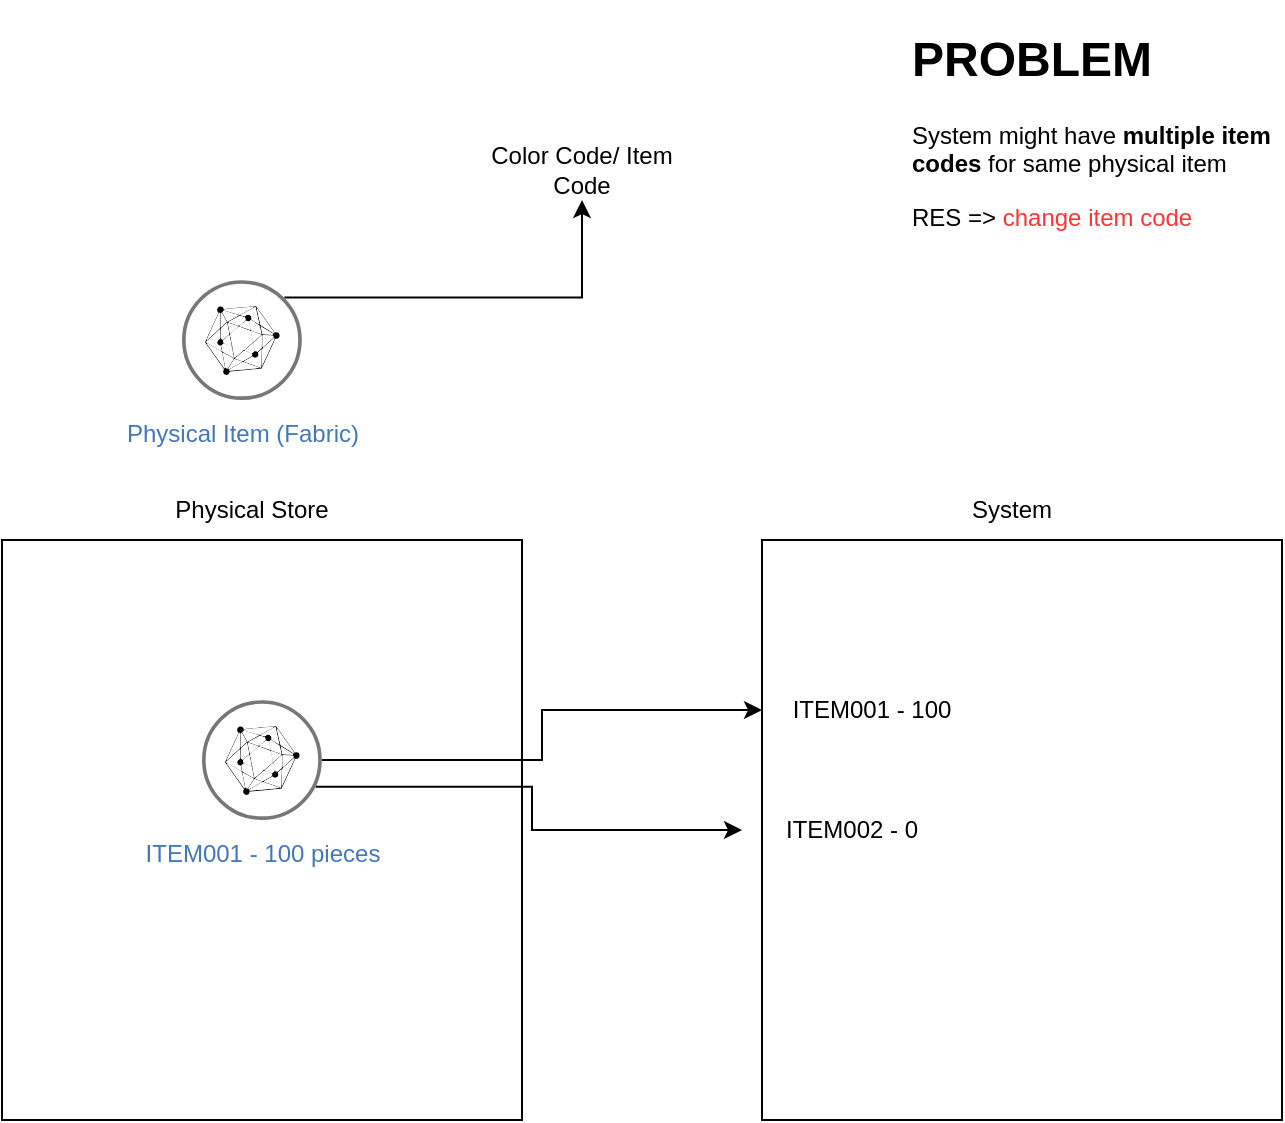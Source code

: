 <mxfile version="19.0.0" type="github">
  <diagram id="tRerCtz_TizGKk7SCCyK" name="Page-1">
    <mxGraphModel dx="786" dy="448" grid="1" gridSize="10" guides="1" tooltips="1" connect="1" arrows="1" fold="1" page="1" pageScale="1" pageWidth="850" pageHeight="1100" math="0" shadow="0">
      <root>
        <mxCell id="0" />
        <mxCell id="1" parent="0" />
        <mxCell id="UhZU4S5h7tRamJm1dl9O-3" style="edgeStyle=orthogonalEdgeStyle;rounded=0;orthogonalLoop=1;jettySize=auto;html=1;exitX=1;exitY=0;exitDx=0;exitDy=0;" edge="1" parent="1" source="UhZU4S5h7tRamJm1dl9O-1" target="UhZU4S5h7tRamJm1dl9O-2">
          <mxGeometry relative="1" as="geometry" />
        </mxCell>
        <mxCell id="UhZU4S5h7tRamJm1dl9O-1" value="Physical Item (Fabric)" style="aspect=fixed;perimeter=ellipsePerimeter;html=1;align=center;shadow=0;dashed=0;fontColor=#4277BB;labelBackgroundColor=#ffffff;fontSize=12;spacingTop=3;image;image=img/lib/ibm/blockchain/hyperledger_fabric.svg;" vertex="1" parent="1">
          <mxGeometry x="150" y="540" width="60" height="60" as="geometry" />
        </mxCell>
        <mxCell id="UhZU4S5h7tRamJm1dl9O-2" value="Color Code/ Item Code" style="text;html=1;strokeColor=none;fillColor=none;align=center;verticalAlign=middle;whiteSpace=wrap;rounded=0;" vertex="1" parent="1">
          <mxGeometry x="290" y="470" width="120" height="30" as="geometry" />
        </mxCell>
        <mxCell id="UhZU4S5h7tRamJm1dl9O-4" value="" style="rounded=0;whiteSpace=wrap;html=1;" vertex="1" parent="1">
          <mxGeometry x="60" y="670" width="260" height="290" as="geometry" />
        </mxCell>
        <mxCell id="UhZU4S5h7tRamJm1dl9O-5" value="Physical Store" style="text;html=1;strokeColor=none;fillColor=none;align=center;verticalAlign=middle;whiteSpace=wrap;rounded=0;" vertex="1" parent="1">
          <mxGeometry x="130" y="640" width="110" height="30" as="geometry" />
        </mxCell>
        <mxCell id="UhZU4S5h7tRamJm1dl9O-6" value="" style="rounded=0;whiteSpace=wrap;html=1;" vertex="1" parent="1">
          <mxGeometry x="440" y="670" width="260" height="290" as="geometry" />
        </mxCell>
        <mxCell id="UhZU4S5h7tRamJm1dl9O-7" value="System" style="text;html=1;strokeColor=none;fillColor=none;align=center;verticalAlign=middle;whiteSpace=wrap;rounded=0;" vertex="1" parent="1">
          <mxGeometry x="510" y="640" width="110" height="30" as="geometry" />
        </mxCell>
        <mxCell id="UhZU4S5h7tRamJm1dl9O-8" value="&lt;h1&gt;PROBLEM&lt;/h1&gt;&lt;p&gt;System might have &lt;b&gt;multiple item codes&lt;/b&gt; for same physical item&lt;/p&gt;&lt;p&gt;RES =&amp;gt; &lt;font color=&quot;#ff3333&quot;&gt;change item code&lt;/font&gt;&lt;/p&gt;" style="text;html=1;strokeColor=none;fillColor=none;spacing=5;spacingTop=-20;whiteSpace=wrap;overflow=hidden;rounded=0;" vertex="1" parent="1">
          <mxGeometry x="510" y="410" width="190" height="120" as="geometry" />
        </mxCell>
        <mxCell id="UhZU4S5h7tRamJm1dl9O-12" style="edgeStyle=orthogonalEdgeStyle;rounded=0;orthogonalLoop=1;jettySize=auto;html=1;" edge="1" parent="1" source="UhZU4S5h7tRamJm1dl9O-9" target="UhZU4S5h7tRamJm1dl9O-10">
          <mxGeometry relative="1" as="geometry" />
        </mxCell>
        <mxCell id="UhZU4S5h7tRamJm1dl9O-13" style="edgeStyle=orthogonalEdgeStyle;rounded=0;orthogonalLoop=1;jettySize=auto;html=1;exitX=1;exitY=0.75;exitDx=0;exitDy=0;" edge="1" parent="1" source="UhZU4S5h7tRamJm1dl9O-9" target="UhZU4S5h7tRamJm1dl9O-11">
          <mxGeometry relative="1" as="geometry" />
        </mxCell>
        <mxCell id="UhZU4S5h7tRamJm1dl9O-9" value="ITEM001 - 100 pieces" style="aspect=fixed;perimeter=ellipsePerimeter;html=1;align=center;shadow=0;dashed=0;fontColor=#4277BB;labelBackgroundColor=#ffffff;fontSize=12;spacingTop=3;image;image=img/lib/ibm/blockchain/hyperledger_fabric.svg;" vertex="1" parent="1">
          <mxGeometry x="160" y="750" width="60" height="60" as="geometry" />
        </mxCell>
        <mxCell id="UhZU4S5h7tRamJm1dl9O-10" value="ITEM001 - 100" style="text;html=1;strokeColor=none;fillColor=none;align=center;verticalAlign=middle;whiteSpace=wrap;rounded=0;" vertex="1" parent="1">
          <mxGeometry x="440" y="740" width="110" height="30" as="geometry" />
        </mxCell>
        <mxCell id="UhZU4S5h7tRamJm1dl9O-11" value="ITEM002 - 0" style="text;html=1;strokeColor=none;fillColor=none;align=center;verticalAlign=middle;whiteSpace=wrap;rounded=0;" vertex="1" parent="1">
          <mxGeometry x="430" y="800" width="110" height="30" as="geometry" />
        </mxCell>
      </root>
    </mxGraphModel>
  </diagram>
</mxfile>
